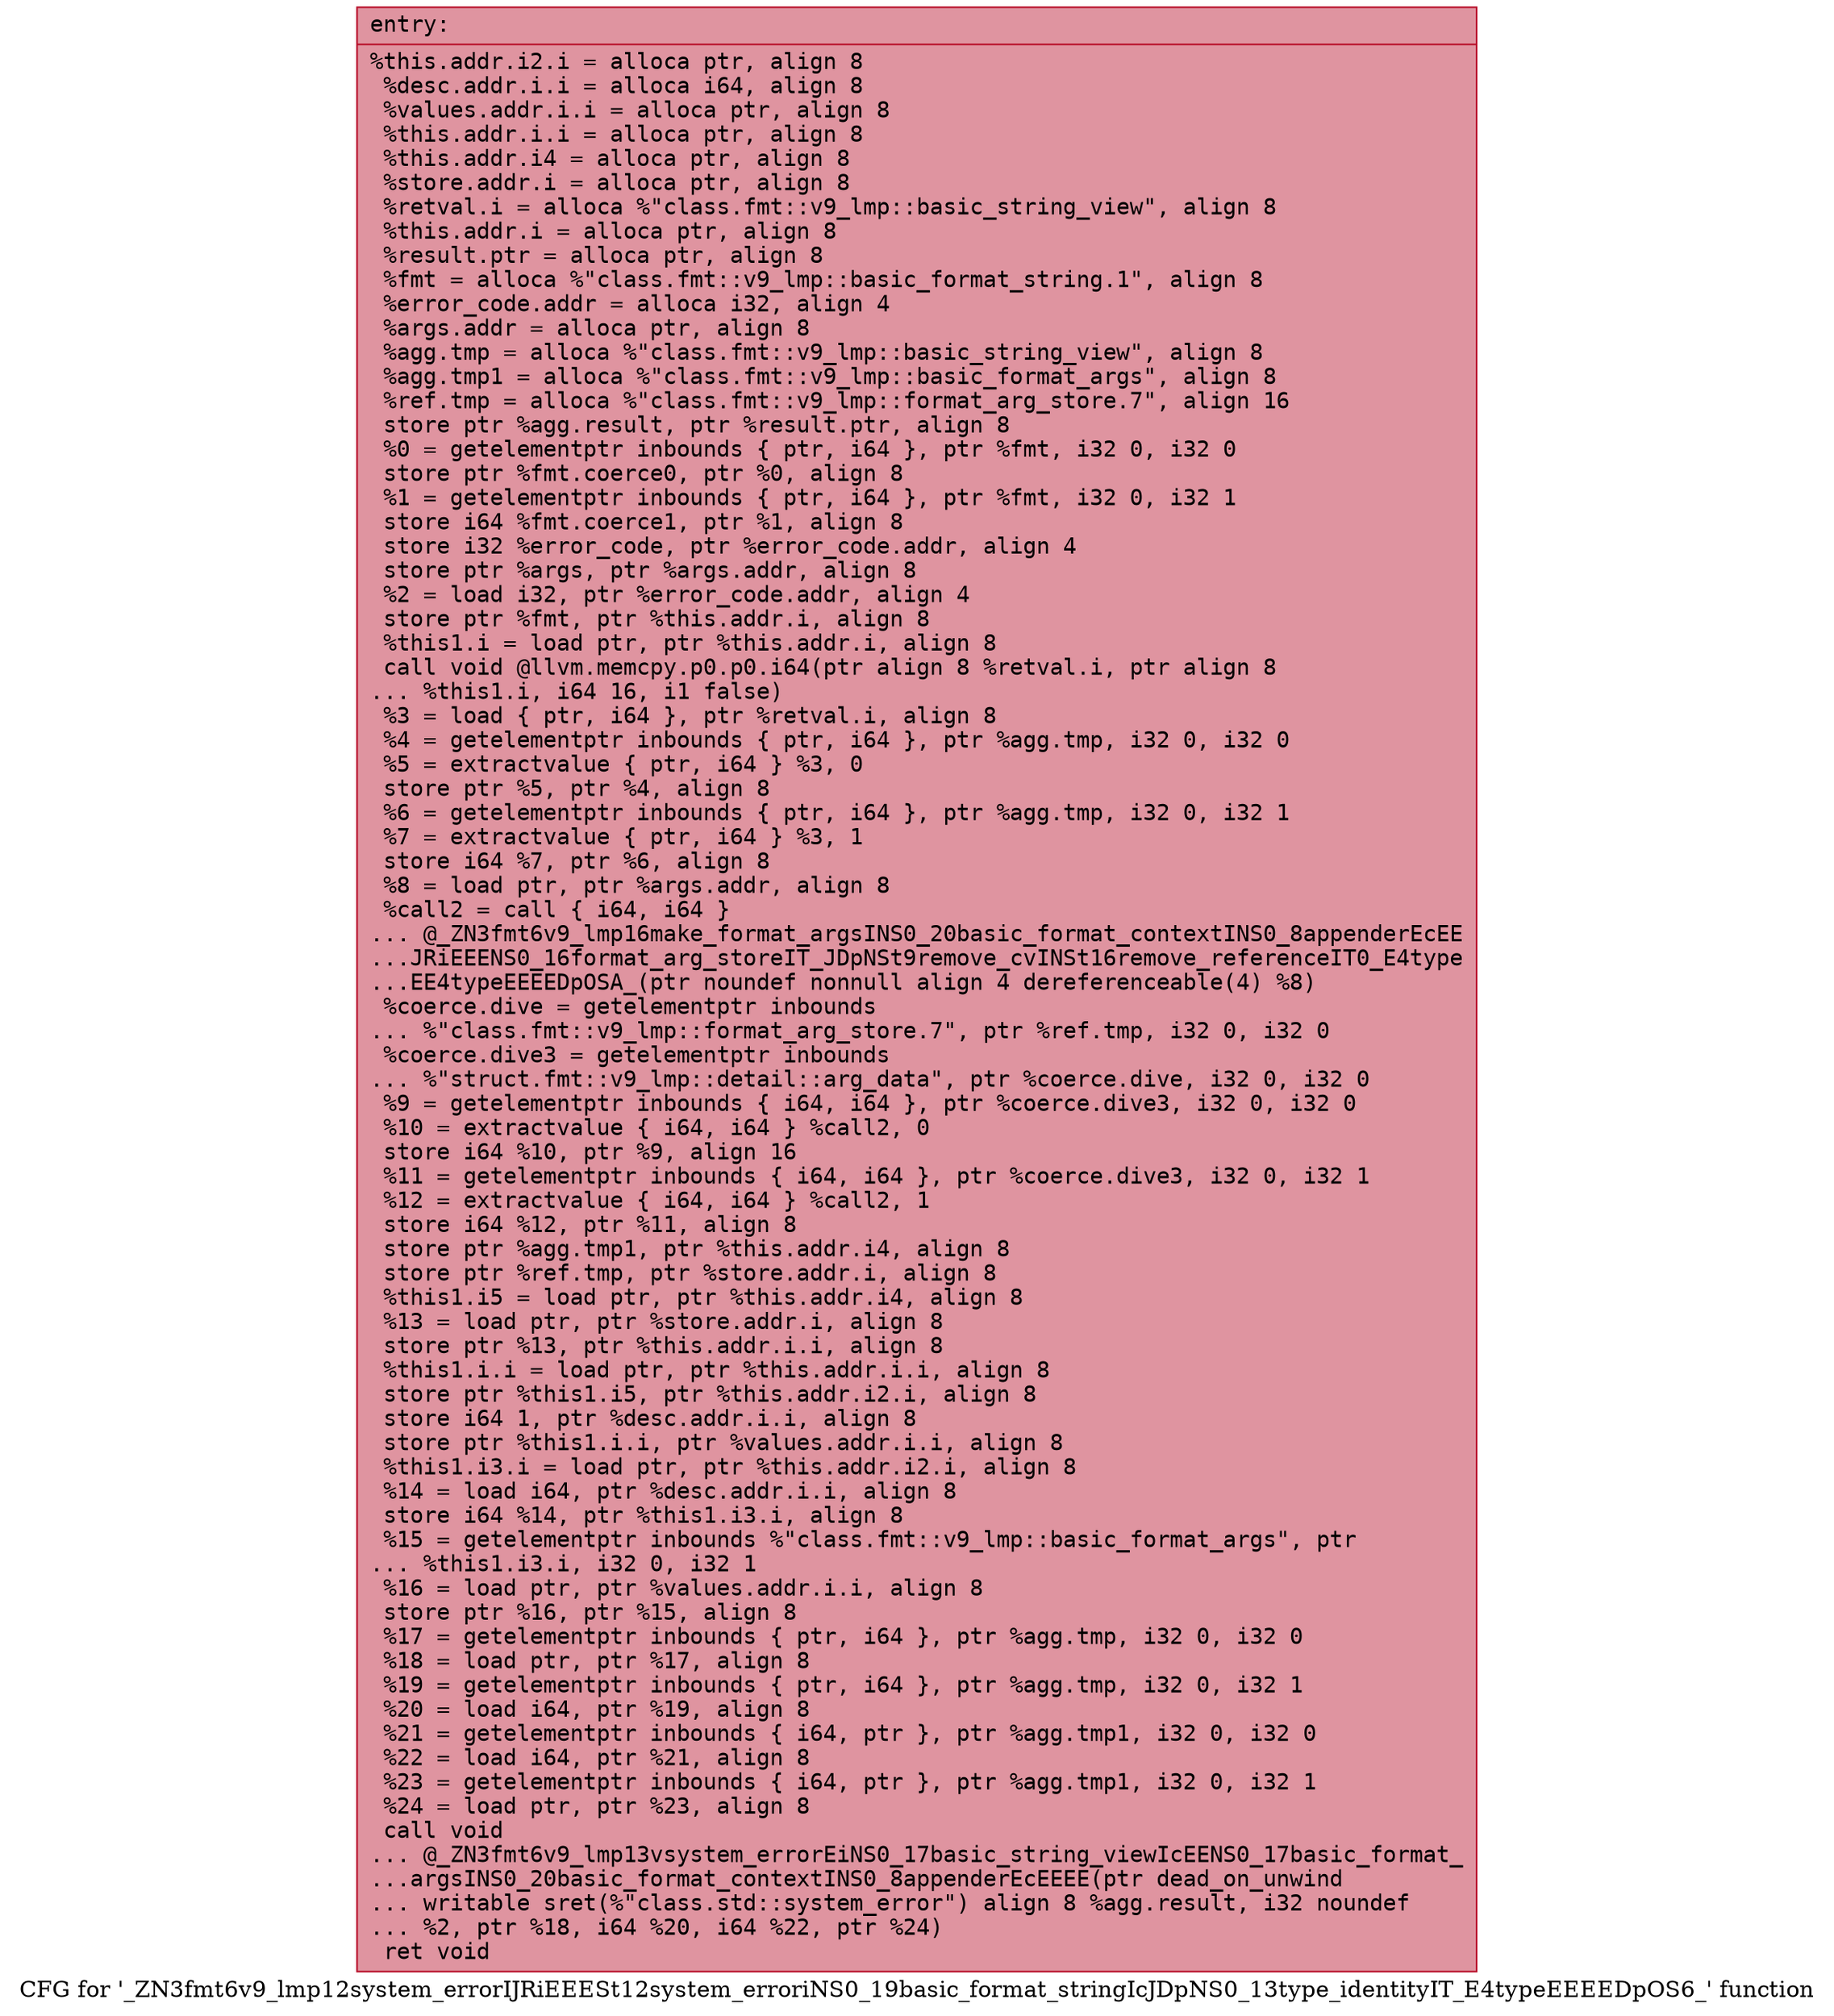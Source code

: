 digraph "CFG for '_ZN3fmt6v9_lmp12system_errorIJRiEEESt12system_erroriNS0_19basic_format_stringIcJDpNS0_13type_identityIT_E4typeEEEEDpOS6_' function" {
	label="CFG for '_ZN3fmt6v9_lmp12system_errorIJRiEEESt12system_erroriNS0_19basic_format_stringIcJDpNS0_13type_identityIT_E4typeEEEEDpOS6_' function";

	Node0x55957a4a69d0 [shape=record,color="#b70d28ff", style=filled, fillcolor="#b70d2870" fontname="Courier",label="{entry:\l|  %this.addr.i2.i = alloca ptr, align 8\l  %desc.addr.i.i = alloca i64, align 8\l  %values.addr.i.i = alloca ptr, align 8\l  %this.addr.i.i = alloca ptr, align 8\l  %this.addr.i4 = alloca ptr, align 8\l  %store.addr.i = alloca ptr, align 8\l  %retval.i = alloca %\"class.fmt::v9_lmp::basic_string_view\", align 8\l  %this.addr.i = alloca ptr, align 8\l  %result.ptr = alloca ptr, align 8\l  %fmt = alloca %\"class.fmt::v9_lmp::basic_format_string.1\", align 8\l  %error_code.addr = alloca i32, align 4\l  %args.addr = alloca ptr, align 8\l  %agg.tmp = alloca %\"class.fmt::v9_lmp::basic_string_view\", align 8\l  %agg.tmp1 = alloca %\"class.fmt::v9_lmp::basic_format_args\", align 8\l  %ref.tmp = alloca %\"class.fmt::v9_lmp::format_arg_store.7\", align 16\l  store ptr %agg.result, ptr %result.ptr, align 8\l  %0 = getelementptr inbounds \{ ptr, i64 \}, ptr %fmt, i32 0, i32 0\l  store ptr %fmt.coerce0, ptr %0, align 8\l  %1 = getelementptr inbounds \{ ptr, i64 \}, ptr %fmt, i32 0, i32 1\l  store i64 %fmt.coerce1, ptr %1, align 8\l  store i32 %error_code, ptr %error_code.addr, align 4\l  store ptr %args, ptr %args.addr, align 8\l  %2 = load i32, ptr %error_code.addr, align 4\l  store ptr %fmt, ptr %this.addr.i, align 8\l  %this1.i = load ptr, ptr %this.addr.i, align 8\l  call void @llvm.memcpy.p0.p0.i64(ptr align 8 %retval.i, ptr align 8\l... %this1.i, i64 16, i1 false)\l  %3 = load \{ ptr, i64 \}, ptr %retval.i, align 8\l  %4 = getelementptr inbounds \{ ptr, i64 \}, ptr %agg.tmp, i32 0, i32 0\l  %5 = extractvalue \{ ptr, i64 \} %3, 0\l  store ptr %5, ptr %4, align 8\l  %6 = getelementptr inbounds \{ ptr, i64 \}, ptr %agg.tmp, i32 0, i32 1\l  %7 = extractvalue \{ ptr, i64 \} %3, 1\l  store i64 %7, ptr %6, align 8\l  %8 = load ptr, ptr %args.addr, align 8\l  %call2 = call \{ i64, i64 \}\l... @_ZN3fmt6v9_lmp16make_format_argsINS0_20basic_format_contextINS0_8appenderEcEE\l...JRiEEENS0_16format_arg_storeIT_JDpNSt9remove_cvINSt16remove_referenceIT0_E4type\l...EE4typeEEEEDpOSA_(ptr noundef nonnull align 4 dereferenceable(4) %8)\l  %coerce.dive = getelementptr inbounds\l... %\"class.fmt::v9_lmp::format_arg_store.7\", ptr %ref.tmp, i32 0, i32 0\l  %coerce.dive3 = getelementptr inbounds\l... %\"struct.fmt::v9_lmp::detail::arg_data\", ptr %coerce.dive, i32 0, i32 0\l  %9 = getelementptr inbounds \{ i64, i64 \}, ptr %coerce.dive3, i32 0, i32 0\l  %10 = extractvalue \{ i64, i64 \} %call2, 0\l  store i64 %10, ptr %9, align 16\l  %11 = getelementptr inbounds \{ i64, i64 \}, ptr %coerce.dive3, i32 0, i32 1\l  %12 = extractvalue \{ i64, i64 \} %call2, 1\l  store i64 %12, ptr %11, align 8\l  store ptr %agg.tmp1, ptr %this.addr.i4, align 8\l  store ptr %ref.tmp, ptr %store.addr.i, align 8\l  %this1.i5 = load ptr, ptr %this.addr.i4, align 8\l  %13 = load ptr, ptr %store.addr.i, align 8\l  store ptr %13, ptr %this.addr.i.i, align 8\l  %this1.i.i = load ptr, ptr %this.addr.i.i, align 8\l  store ptr %this1.i5, ptr %this.addr.i2.i, align 8\l  store i64 1, ptr %desc.addr.i.i, align 8\l  store ptr %this1.i.i, ptr %values.addr.i.i, align 8\l  %this1.i3.i = load ptr, ptr %this.addr.i2.i, align 8\l  %14 = load i64, ptr %desc.addr.i.i, align 8\l  store i64 %14, ptr %this1.i3.i, align 8\l  %15 = getelementptr inbounds %\"class.fmt::v9_lmp::basic_format_args\", ptr\l... %this1.i3.i, i32 0, i32 1\l  %16 = load ptr, ptr %values.addr.i.i, align 8\l  store ptr %16, ptr %15, align 8\l  %17 = getelementptr inbounds \{ ptr, i64 \}, ptr %agg.tmp, i32 0, i32 0\l  %18 = load ptr, ptr %17, align 8\l  %19 = getelementptr inbounds \{ ptr, i64 \}, ptr %agg.tmp, i32 0, i32 1\l  %20 = load i64, ptr %19, align 8\l  %21 = getelementptr inbounds \{ i64, ptr \}, ptr %agg.tmp1, i32 0, i32 0\l  %22 = load i64, ptr %21, align 8\l  %23 = getelementptr inbounds \{ i64, ptr \}, ptr %agg.tmp1, i32 0, i32 1\l  %24 = load ptr, ptr %23, align 8\l  call void\l... @_ZN3fmt6v9_lmp13vsystem_errorEiNS0_17basic_string_viewIcEENS0_17basic_format_\l...argsINS0_20basic_format_contextINS0_8appenderEcEEEE(ptr dead_on_unwind\l... writable sret(%\"class.std::system_error\") align 8 %agg.result, i32 noundef\l... %2, ptr %18, i64 %20, i64 %22, ptr %24)\l  ret void\l}"];
}
